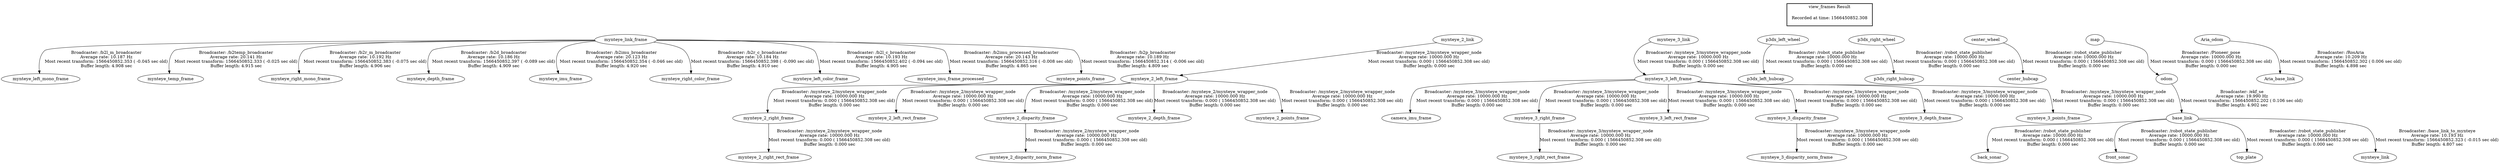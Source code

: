 digraph G {
"mynteye_link_frame" -> "mynteye_left_mono_frame"[label="Broadcaster: /b2l_m_broadcaster\nAverage rate: 10.187 Hz\nMost recent transform: 1566450852.353 ( -0.045 sec old)\nBuffer length: 4.908 sec\n"];
"mynteye_2_link" -> "mynteye_2_left_frame"[label="Broadcaster: /mynteye_2/mynteye_wrapper_node\nAverage rate: 10000.000 Hz\nMost recent transform: 0.000 ( 1566450852.308 sec old)\nBuffer length: 0.000 sec\n"];
"mynteye_2_left_frame" -> "mynteye_2_right_frame"[label="Broadcaster: /mynteye_2/mynteye_wrapper_node\nAverage rate: 10000.000 Hz\nMost recent transform: 0.000 ( 1566450852.308 sec old)\nBuffer length: 0.000 sec\n"];
"mynteye_2_left_frame" -> "mynteye_2_left_rect_frame"[label="Broadcaster: /mynteye_2/mynteye_wrapper_node\nAverage rate: 10000.000 Hz\nMost recent transform: 0.000 ( 1566450852.308 sec old)\nBuffer length: 0.000 sec\n"];
"mynteye_2_right_frame" -> "mynteye_2_right_rect_frame"[label="Broadcaster: /mynteye_2/mynteye_wrapper_node\nAverage rate: 10000.000 Hz\nMost recent transform: 0.000 ( 1566450852.308 sec old)\nBuffer length: 0.000 sec\n"];
"mynteye_2_left_frame" -> "mynteye_2_disparity_frame"[label="Broadcaster: /mynteye_2/mynteye_wrapper_node\nAverage rate: 10000.000 Hz\nMost recent transform: 0.000 ( 1566450852.308 sec old)\nBuffer length: 0.000 sec\n"];
"mynteye_2_disparity_frame" -> "mynteye_2_disparity_norm_frame"[label="Broadcaster: /mynteye_2/mynteye_wrapper_node\nAverage rate: 10000.000 Hz\nMost recent transform: 0.000 ( 1566450852.308 sec old)\nBuffer length: 0.000 sec\n"];
"mynteye_2_left_frame" -> "mynteye_2_depth_frame"[label="Broadcaster: /mynteye_2/mynteye_wrapper_node\nAverage rate: 10000.000 Hz\nMost recent transform: 0.000 ( 1566450852.308 sec old)\nBuffer length: 0.000 sec\n"];
"mynteye_2_left_frame" -> "mynteye_2_points_frame"[label="Broadcaster: /mynteye_2/mynteye_wrapper_node\nAverage rate: 10000.000 Hz\nMost recent transform: 0.000 ( 1566450852.308 sec old)\nBuffer length: 0.000 sec\n"];
"mynteye_3_left_frame" -> "camera_imu_frame"[label="Broadcaster: /mynteye_3/mynteye_wrapper_node\nAverage rate: 10000.000 Hz\nMost recent transform: 0.000 ( 1566450852.308 sec old)\nBuffer length: 0.000 sec\n"];
"mynteye_link_frame" -> "mynteye_temp_frame"[label="Broadcaster: /b2temp_broadcaster\nAverage rate: 20.141 Hz\nMost recent transform: 1566450852.333 ( -0.025 sec old)\nBuffer length: 4.915 sec\n"];
"mynteye_link_frame" -> "mynteye_right_mono_frame"[label="Broadcaster: /b2r_m_broadcaster\nAverage rate: 10.192 Hz\nMost recent transform: 1566450852.383 ( -0.075 sec old)\nBuffer length: 4.906 sec\n"];
"mynteye_3_link" -> "mynteye_3_left_frame"[label="Broadcaster: /mynteye_3/mynteye_wrapper_node\nAverage rate: 10000.000 Hz\nMost recent transform: 0.000 ( 1566450852.308 sec old)\nBuffer length: 0.000 sec\n"];
"mynteye_3_left_frame" -> "mynteye_3_right_frame"[label="Broadcaster: /mynteye_3/mynteye_wrapper_node\nAverage rate: 10000.000 Hz\nMost recent transform: 0.000 ( 1566450852.308 sec old)\nBuffer length: 0.000 sec\n"];
"mynteye_3_left_frame" -> "mynteye_3_left_rect_frame"[label="Broadcaster: /mynteye_3/mynteye_wrapper_node\nAverage rate: 10000.000 Hz\nMost recent transform: 0.000 ( 1566450852.308 sec old)\nBuffer length: 0.000 sec\n"];
"mynteye_3_right_frame" -> "mynteye_3_right_rect_frame"[label="Broadcaster: /mynteye_3/mynteye_wrapper_node\nAverage rate: 10000.000 Hz\nMost recent transform: 0.000 ( 1566450852.308 sec old)\nBuffer length: 0.000 sec\n"];
"mynteye_3_left_frame" -> "mynteye_3_disparity_frame"[label="Broadcaster: /mynteye_3/mynteye_wrapper_node\nAverage rate: 10000.000 Hz\nMost recent transform: 0.000 ( 1566450852.308 sec old)\nBuffer length: 0.000 sec\n"];
"mynteye_3_disparity_frame" -> "mynteye_3_disparity_norm_frame"[label="Broadcaster: /mynteye_3/mynteye_wrapper_node\nAverage rate: 10000.000 Hz\nMost recent transform: 0.000 ( 1566450852.308 sec old)\nBuffer length: 0.000 sec\n"];
"mynteye_3_left_frame" -> "mynteye_3_depth_frame"[label="Broadcaster: /mynteye_3/mynteye_wrapper_node\nAverage rate: 10000.000 Hz\nMost recent transform: 0.000 ( 1566450852.308 sec old)\nBuffer length: 0.000 sec\n"];
"mynteye_3_left_frame" -> "mynteye_3_points_frame"[label="Broadcaster: /mynteye_3/mynteye_wrapper_node\nAverage rate: 10000.000 Hz\nMost recent transform: 0.000 ( 1566450852.308 sec old)\nBuffer length: 0.000 sec\n"];
"base_link" -> "back_sonar"[label="Broadcaster: /robot_state_publisher\nAverage rate: 10000.000 Hz\nMost recent transform: 0.000 ( 1566450852.308 sec old)\nBuffer length: 0.000 sec\n"];
"odom" -> "base_link"[label="Broadcaster: /ekf_se\nAverage rate: 19.990 Hz\nMost recent transform: 1566450852.202 ( 0.106 sec old)\nBuffer length: 4.902 sec\n"];
"base_link" -> "front_sonar"[label="Broadcaster: /robot_state_publisher\nAverage rate: 10000.000 Hz\nMost recent transform: 0.000 ( 1566450852.308 sec old)\nBuffer length: 0.000 sec\n"];
"p3dx_left_wheel" -> "p3dx_left_hubcap"[label="Broadcaster: /robot_state_publisher\nAverage rate: 10000.000 Hz\nMost recent transform: 0.000 ( 1566450852.308 sec old)\nBuffer length: 0.000 sec\n"];
"p3dx_right_wheel" -> "p3dx_right_hubcap"[label="Broadcaster: /robot_state_publisher\nAverage rate: 10000.000 Hz\nMost recent transform: 0.000 ( 1566450852.308 sec old)\nBuffer length: 0.000 sec\n"];
"base_link" -> "top_plate"[label="Broadcaster: /robot_state_publisher\nAverage rate: 10000.000 Hz\nMost recent transform: 0.000 ( 1566450852.308 sec old)\nBuffer length: 0.000 sec\n"];
"center_wheel" -> "center_hubcap"[label="Broadcaster: /robot_state_publisher\nAverage rate: 10000.000 Hz\nMost recent transform: 0.000 ( 1566450852.308 sec old)\nBuffer length: 0.000 sec\n"];
"mynteye_link_frame" -> "mynteye_depth_frame"[label="Broadcaster: /b2d_broadcaster\nAverage rate: 10.186 Hz\nMost recent transform: 1566450852.397 ( -0.089 sec old)\nBuffer length: 4.909 sec\n"];
"mynteye_link_frame" -> "mynteye_imu_frame"[label="Broadcaster: /b2imu_broadcaster\nAverage rate: 20.123 Hz\nMost recent transform: 1566450852.354 ( -0.046 sec old)\nBuffer length: 4.920 sec\n"];
"mynteye_link_frame" -> "mynteye_right_color_frame"[label="Broadcaster: /b2r_c_broadcaster\nAverage rate: 10.184 Hz\nMost recent transform: 1566450852.398 ( -0.090 sec old)\nBuffer length: 4.910 sec\n"];
"mynteye_link_frame" -> "mynteye_left_color_frame"[label="Broadcaster: /b2l_c_broadcaster\nAverage rate: 10.193 Hz\nMost recent transform: 1566450852.402 ( -0.094 sec old)\nBuffer length: 4.905 sec\n"];
"map" -> "odom"[label="Broadcaster: /Pioneer_pose\nAverage rate: 10000.000 Hz\nMost recent transform: 0.000 ( 1566450852.308 sec old)\nBuffer length: 0.000 sec\n"];
"mynteye_link_frame" -> "mynteye_imu_frame_processed"[label="Broadcaster: /b2imu_processed_broadcaster\nAverage rate: 20.143 Hz\nMost recent transform: 1566450852.316 ( -0.008 sec old)\nBuffer length: 4.865 sec\n"];
"Aria_odom" -> "Aria_base_link"[label="Broadcaster: /RosAria\nAverage rate: 10.209 Hz\nMost recent transform: 1566450852.302 ( 0.006 sec old)\nBuffer length: 4.898 sec\n"];
"mynteye_link_frame" -> "mynteye_points_frame"[label="Broadcaster: /b2p_broadcaster\nAverage rate: 10.189 Hz\nMost recent transform: 1566450852.314 ( -0.006 sec old)\nBuffer length: 4.809 sec\n"];
"base_link" -> "mynteye_link"[label="Broadcaster: /base_link_to_mynteye\nAverage rate: 10.193 Hz\nMost recent transform: 1566450852.323 ( -0.015 sec old)\nBuffer length: 4.807 sec\n"];
edge [style=invis];
 subgraph cluster_legend { style=bold; color=black; label ="view_frames Result";
"Recorded at time: 1566450852.308"[ shape=plaintext ] ;
 }->"mynteye_link_frame";
edge [style=invis];
 subgraph cluster_legend { style=bold; color=black; label ="view_frames Result";
"Recorded at time: 1566450852.308"[ shape=plaintext ] ;
 }->"mynteye_2_link";
edge [style=invis];
 subgraph cluster_legend { style=bold; color=black; label ="view_frames Result";
"Recorded at time: 1566450852.308"[ shape=plaintext ] ;
 }->"mynteye_3_link";
edge [style=invis];
 subgraph cluster_legend { style=bold; color=black; label ="view_frames Result";
"Recorded at time: 1566450852.308"[ shape=plaintext ] ;
 }->"p3dx_left_wheel";
edge [style=invis];
 subgraph cluster_legend { style=bold; color=black; label ="view_frames Result";
"Recorded at time: 1566450852.308"[ shape=plaintext ] ;
 }->"p3dx_right_wheel";
edge [style=invis];
 subgraph cluster_legend { style=bold; color=black; label ="view_frames Result";
"Recorded at time: 1566450852.308"[ shape=plaintext ] ;
 }->"center_wheel";
edge [style=invis];
 subgraph cluster_legend { style=bold; color=black; label ="view_frames Result";
"Recorded at time: 1566450852.308"[ shape=plaintext ] ;
 }->"map";
edge [style=invis];
 subgraph cluster_legend { style=bold; color=black; label ="view_frames Result";
"Recorded at time: 1566450852.308"[ shape=plaintext ] ;
 }->"Aria_odom";
}